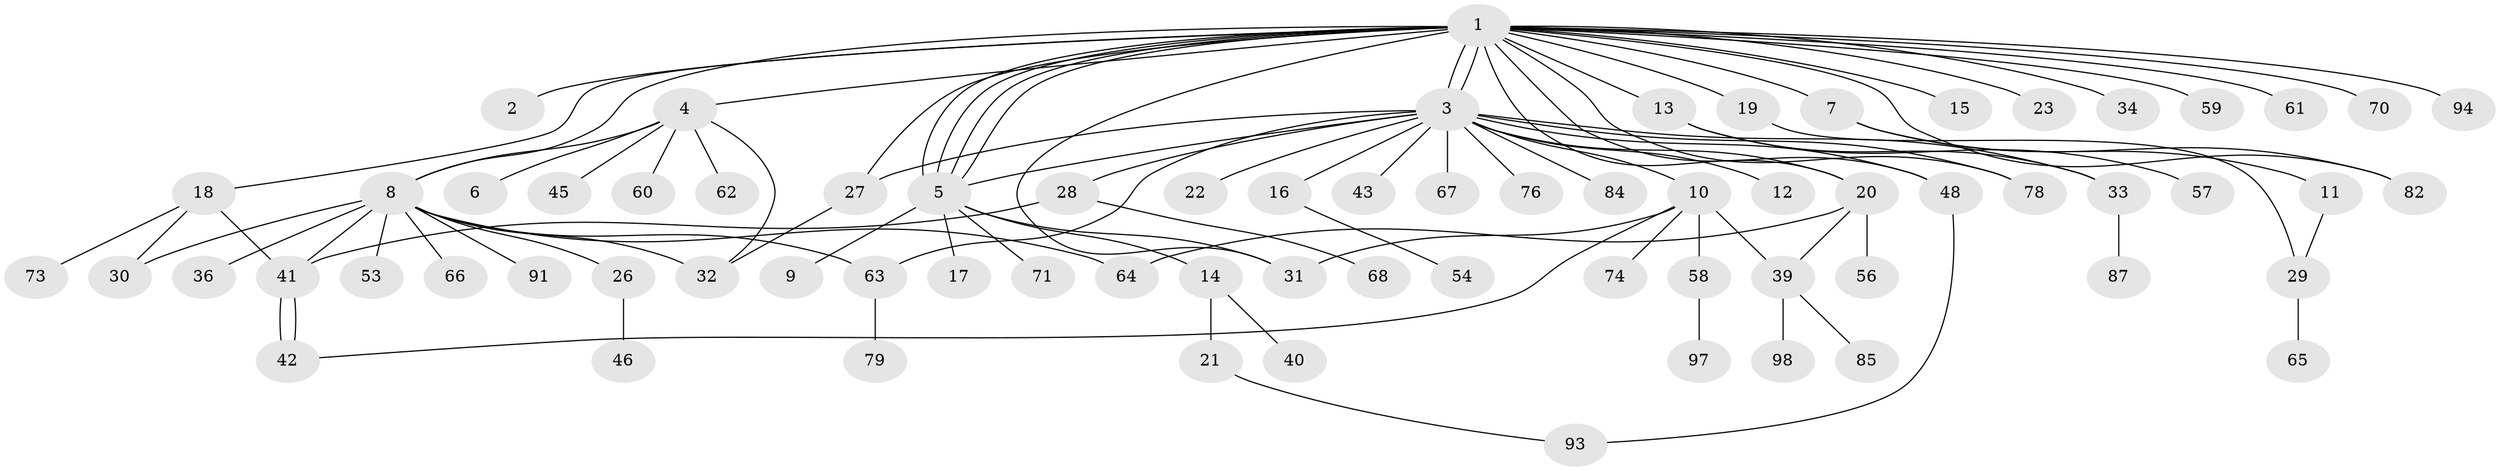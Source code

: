 // Generated by graph-tools (version 1.1) at 2025/23/03/03/25 07:23:53]
// undirected, 72 vertices, 97 edges
graph export_dot {
graph [start="1"]
  node [color=gray90,style=filled];
  1 [super="+81"];
  2;
  3 [super="+52"];
  4 [super="+47"];
  5 [super="+38"];
  6 [super="+92"];
  7;
  8 [super="+49"];
  9 [super="+24"];
  10;
  11 [super="+37"];
  12;
  13 [super="+35"];
  14 [super="+72"];
  15;
  16;
  17;
  18 [super="+89"];
  19;
  20 [super="+25"];
  21;
  22;
  23;
  26 [super="+96"];
  27 [super="+69"];
  28 [super="+44"];
  29 [super="+50"];
  30;
  31 [super="+51"];
  32 [super="+88"];
  33 [super="+86"];
  34;
  36;
  39 [super="+90"];
  40;
  41 [super="+80"];
  42;
  43;
  45;
  46 [super="+95"];
  48;
  53 [super="+55"];
  54;
  56;
  57;
  58;
  59 [super="+77"];
  60;
  61;
  62;
  63 [super="+75"];
  64;
  65;
  66;
  67;
  68;
  70;
  71;
  73;
  74;
  76;
  78 [super="+83"];
  79;
  82;
  84;
  85;
  87;
  91;
  93;
  94;
  97;
  98;
  1 -- 2;
  1 -- 3 [weight=2];
  1 -- 3;
  1 -- 4;
  1 -- 5;
  1 -- 5;
  1 -- 5;
  1 -- 5;
  1 -- 7;
  1 -- 8 [weight=2];
  1 -- 13;
  1 -- 15;
  1 -- 18;
  1 -- 19;
  1 -- 20;
  1 -- 23;
  1 -- 27;
  1 -- 31;
  1 -- 34;
  1 -- 48;
  1 -- 59;
  1 -- 61;
  1 -- 70;
  1 -- 78;
  1 -- 94;
  1 -- 82;
  3 -- 5;
  3 -- 10;
  3 -- 12;
  3 -- 16;
  3 -- 22;
  3 -- 27;
  3 -- 28;
  3 -- 43;
  3 -- 63;
  3 -- 67;
  3 -- 76;
  3 -- 78;
  3 -- 84;
  3 -- 48;
  3 -- 33;
  3 -- 20;
  4 -- 6;
  4 -- 45;
  4 -- 60;
  4 -- 62;
  4 -- 32;
  4 -- 8;
  5 -- 9;
  5 -- 14;
  5 -- 17;
  5 -- 31 [weight=2];
  5 -- 71;
  7 -- 11;
  7 -- 82;
  8 -- 26;
  8 -- 32;
  8 -- 36;
  8 -- 53;
  8 -- 64;
  8 -- 63;
  8 -- 66;
  8 -- 41;
  8 -- 91;
  8 -- 30;
  10 -- 31;
  10 -- 39;
  10 -- 42;
  10 -- 58;
  10 -- 74;
  11 -- 29;
  13 -- 33 [weight=2];
  13 -- 57;
  14 -- 21;
  14 -- 40;
  16 -- 54;
  18 -- 30;
  18 -- 41;
  18 -- 73;
  19 -- 29;
  20 -- 64;
  20 -- 39;
  20 -- 56;
  21 -- 93;
  26 -- 46;
  27 -- 32;
  28 -- 41;
  28 -- 68;
  29 -- 65;
  33 -- 87;
  39 -- 85;
  39 -- 98;
  41 -- 42;
  41 -- 42;
  48 -- 93;
  58 -- 97;
  63 -- 79;
}
